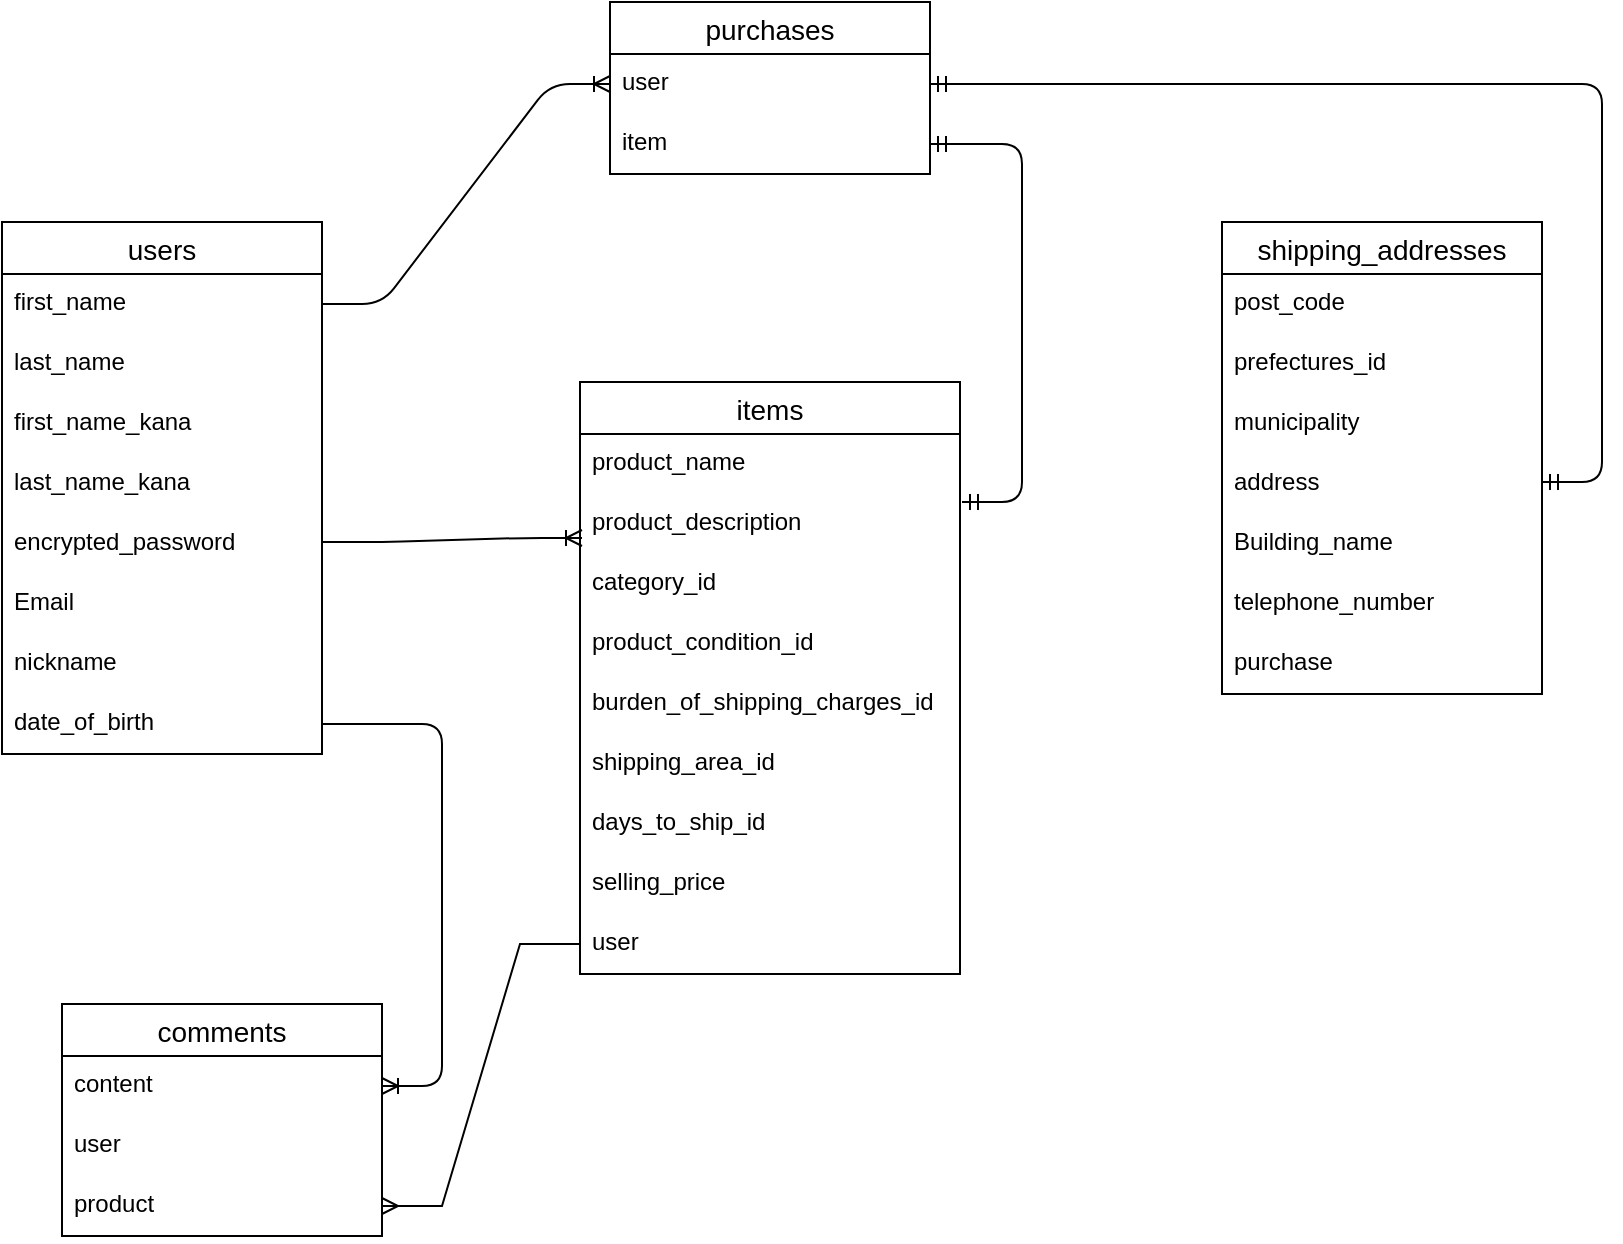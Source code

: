 <mxfile>
    <diagram id="SIw39cx22LK1VB-GWBFv" name="ページ1">
        <mxGraphModel dx="868" dy="722" grid="1" gridSize="10" guides="1" tooltips="1" connect="1" arrows="1" fold="1" page="1" pageScale="1" pageWidth="827" pageHeight="1169" math="0" shadow="0">
            <root>
                <mxCell id="0"/>
                <mxCell id="1" parent="0"/>
                <mxCell id="42" value="items" style="swimlane;fontStyle=0;childLayout=stackLayout;horizontal=1;startSize=26;horizontalStack=0;resizeParent=1;resizeParentMax=0;resizeLast=0;collapsible=1;marginBottom=0;align=center;fontSize=14;" parent="1" vertex="1">
                    <mxGeometry x="319" y="330" width="190" height="296" as="geometry"/>
                </mxCell>
                <mxCell id="44" value="product_name" style="text;strokeColor=none;fillColor=none;spacingLeft=4;spacingRight=4;overflow=hidden;rotatable=0;points=[[0,0.5],[1,0.5]];portConstraint=eastwest;fontSize=12;" parent="42" vertex="1">
                    <mxGeometry y="26" width="190" height="30" as="geometry"/>
                </mxCell>
                <mxCell id="45" value="product_description" style="text;strokeColor=none;fillColor=none;spacingLeft=4;spacingRight=4;overflow=hidden;rotatable=0;points=[[0,0.5],[1,0.5]];portConstraint=eastwest;fontSize=12;" parent="42" vertex="1">
                    <mxGeometry y="56" width="190" height="30" as="geometry"/>
                </mxCell>
                <mxCell id="57" value="category_id  " style="text;strokeColor=none;fillColor=none;spacingLeft=4;spacingRight=4;overflow=hidden;rotatable=0;points=[[0,0.5],[1,0.5]];portConstraint=eastwest;fontSize=12;" parent="42" vertex="1">
                    <mxGeometry y="86" width="190" height="30" as="geometry"/>
                </mxCell>
                <mxCell id="60" value="product_condition_id " style="text;strokeColor=none;fillColor=none;spacingLeft=4;spacingRight=4;overflow=hidden;rotatable=0;points=[[0,0.5],[1,0.5]];portConstraint=eastwest;fontSize=12;" parent="42" vertex="1">
                    <mxGeometry y="116" width="190" height="30" as="geometry"/>
                </mxCell>
                <mxCell id="62" value="burden_of_shipping_charges_id" style="text;strokeColor=none;fillColor=none;spacingLeft=4;spacingRight=4;overflow=hidden;rotatable=0;points=[[0,0.5],[1,0.5]];portConstraint=eastwest;fontSize=12;" parent="42" vertex="1">
                    <mxGeometry y="146" width="190" height="30" as="geometry"/>
                </mxCell>
                <mxCell id="63" value="shipping_area_id" style="text;strokeColor=none;fillColor=none;spacingLeft=4;spacingRight=4;overflow=hidden;rotatable=0;points=[[0,0.5],[1,0.5]];portConstraint=eastwest;fontSize=12;" parent="42" vertex="1">
                    <mxGeometry y="176" width="190" height="30" as="geometry"/>
                </mxCell>
                <mxCell id="64" value="days_to_ship_id" style="text;strokeColor=none;fillColor=none;spacingLeft=4;spacingRight=4;overflow=hidden;rotatable=0;points=[[0,0.5],[1,0.5]];portConstraint=eastwest;fontSize=12;" parent="42" vertex="1">
                    <mxGeometry y="206" width="190" height="30" as="geometry"/>
                </mxCell>
                <mxCell id="65" value="selling_price" style="text;strokeColor=none;fillColor=none;spacingLeft=4;spacingRight=4;overflow=hidden;rotatable=0;points=[[0,0.5],[1,0.5]];portConstraint=eastwest;fontSize=12;" parent="42" vertex="1">
                    <mxGeometry y="236" width="190" height="30" as="geometry"/>
                </mxCell>
                <mxCell id="66" value="user" style="text;strokeColor=none;fillColor=none;spacingLeft=4;spacingRight=4;overflow=hidden;rotatable=0;points=[[0,0.5],[1,0.5]];portConstraint=eastwest;fontSize=12;" parent="42" vertex="1">
                    <mxGeometry y="266" width="190" height="30" as="geometry"/>
                </mxCell>
                <mxCell id="46" value="users" style="swimlane;fontStyle=0;childLayout=stackLayout;horizontal=1;startSize=26;horizontalStack=0;resizeParent=1;resizeParentMax=0;resizeLast=0;collapsible=1;marginBottom=0;align=center;fontSize=14;rounded=0;" parent="1" vertex="1">
                    <mxGeometry x="30" y="250" width="160" height="266" as="geometry"/>
                </mxCell>
                <mxCell id="47" value="first_name" style="text;strokeColor=none;fillColor=none;spacingLeft=4;spacingRight=4;overflow=hidden;rotatable=0;points=[[0,0.5],[1,0.5]];portConstraint=eastwest;fontSize=12;" parent="46" vertex="1">
                    <mxGeometry y="26" width="160" height="30" as="geometry"/>
                </mxCell>
                <mxCell id="91" value="last_name" style="text;strokeColor=none;fillColor=none;spacingLeft=4;spacingRight=4;overflow=hidden;rotatable=0;points=[[0,0.5],[1,0.5]];portConstraint=eastwest;fontSize=12;" parent="46" vertex="1">
                    <mxGeometry y="56" width="160" height="30" as="geometry"/>
                </mxCell>
                <mxCell id="103" value="first_name_kana" style="text;strokeColor=none;fillColor=none;spacingLeft=4;spacingRight=4;overflow=hidden;rotatable=0;points=[[0,0.5],[1,0.5]];portConstraint=eastwest;fontSize=12;" vertex="1" parent="46">
                    <mxGeometry y="86" width="160" height="30" as="geometry"/>
                </mxCell>
                <mxCell id="104" value="last_name_kana" style="text;strokeColor=none;fillColor=none;spacingLeft=4;spacingRight=4;overflow=hidden;rotatable=0;points=[[0,0.5],[1,0.5]];portConstraint=eastwest;fontSize=12;" vertex="1" parent="46">
                    <mxGeometry y="116" width="160" height="30" as="geometry"/>
                </mxCell>
                <mxCell id="53" value="encrypted_password" style="text;strokeColor=none;fillColor=none;spacingLeft=4;spacingRight=4;overflow=hidden;rotatable=0;points=[[0,0.5],[1,0.5]];portConstraint=eastwest;fontSize=12;" parent="46" vertex="1">
                    <mxGeometry y="146" width="160" height="30" as="geometry"/>
                </mxCell>
                <mxCell id="54" value="Email" style="text;strokeColor=none;fillColor=none;spacingLeft=4;spacingRight=4;overflow=hidden;rotatable=0;points=[[0,0.5],[1,0.5]];portConstraint=eastwest;fontSize=12;" parent="46" vertex="1">
                    <mxGeometry y="176" width="160" height="30" as="geometry"/>
                </mxCell>
                <mxCell id="55" value="nickname" style="text;strokeColor=none;fillColor=none;spacingLeft=4;spacingRight=4;overflow=hidden;rotatable=0;points=[[0,0.5],[1,0.5]];portConstraint=eastwest;fontSize=12;" parent="46" vertex="1">
                    <mxGeometry y="206" width="160" height="30" as="geometry"/>
                </mxCell>
                <mxCell id="56" value="date_of_birth" style="text;strokeColor=none;fillColor=none;spacingLeft=4;spacingRight=4;overflow=hidden;rotatable=0;points=[[0,0.5],[1,0.5]];portConstraint=eastwest;fontSize=12;" parent="46" vertex="1">
                    <mxGeometry y="236" width="160" height="30" as="geometry"/>
                </mxCell>
                <mxCell id="67" value="purchases" style="swimlane;fontStyle=0;childLayout=stackLayout;horizontal=1;startSize=26;horizontalStack=0;resizeParent=1;resizeParentMax=0;resizeLast=0;collapsible=1;marginBottom=0;align=center;fontSize=14;rounded=0;" parent="1" vertex="1">
                    <mxGeometry x="334" y="140" width="160" height="86" as="geometry"/>
                </mxCell>
                <mxCell id="68" value="user" style="text;strokeColor=none;fillColor=none;spacingLeft=4;spacingRight=4;overflow=hidden;rotatable=0;points=[[0,0.5],[1,0.5]];portConstraint=eastwest;fontSize=12;" parent="67" vertex="1">
                    <mxGeometry y="26" width="160" height="30" as="geometry"/>
                </mxCell>
                <mxCell id="69" value="item" style="text;strokeColor=none;fillColor=none;spacingLeft=4;spacingRight=4;overflow=hidden;rotatable=0;points=[[0,0.5],[1,0.5]];portConstraint=eastwest;fontSize=12;" parent="67" vertex="1">
                    <mxGeometry y="56" width="160" height="30" as="geometry"/>
                </mxCell>
                <mxCell id="71" value="shipping_addresses" style="swimlane;fontStyle=0;childLayout=stackLayout;horizontal=1;startSize=26;horizontalStack=0;resizeParent=1;resizeParentMax=0;resizeLast=0;collapsible=1;marginBottom=0;align=center;fontSize=14;rounded=0;" parent="1" vertex="1">
                    <mxGeometry x="640" y="250" width="160" height="236" as="geometry"/>
                </mxCell>
                <mxCell id="72" value="post_code" style="text;strokeColor=none;fillColor=none;spacingLeft=4;spacingRight=4;overflow=hidden;rotatable=0;points=[[0,0.5],[1,0.5]];portConstraint=eastwest;fontSize=12;" parent="71" vertex="1">
                    <mxGeometry y="26" width="160" height="30" as="geometry"/>
                </mxCell>
                <mxCell id="73" value="prefectures_id " style="text;strokeColor=none;fillColor=none;spacingLeft=4;spacingRight=4;overflow=hidden;rotatable=0;points=[[0,0.5],[1,0.5]];portConstraint=eastwest;fontSize=12;" parent="71" vertex="1">
                    <mxGeometry y="56" width="160" height="30" as="geometry"/>
                </mxCell>
                <mxCell id="74" value="municipality" style="text;strokeColor=none;fillColor=none;spacingLeft=4;spacingRight=4;overflow=hidden;rotatable=0;points=[[0,0.5],[1,0.5]];portConstraint=eastwest;fontSize=12;" parent="71" vertex="1">
                    <mxGeometry y="86" width="160" height="30" as="geometry"/>
                </mxCell>
                <mxCell id="75" value="address" style="text;strokeColor=none;fillColor=none;spacingLeft=4;spacingRight=4;overflow=hidden;rotatable=0;points=[[0,0.5],[1,0.5]];portConstraint=eastwest;fontSize=12;" parent="71" vertex="1">
                    <mxGeometry y="116" width="160" height="30" as="geometry"/>
                </mxCell>
                <mxCell id="76" value="Building_name" style="text;strokeColor=none;fillColor=none;spacingLeft=4;spacingRight=4;overflow=hidden;rotatable=0;points=[[0,0.5],[1,0.5]];portConstraint=eastwest;fontSize=12;" parent="71" vertex="1">
                    <mxGeometry y="146" width="160" height="30" as="geometry"/>
                </mxCell>
                <mxCell id="77" value="telephone_number" style="text;strokeColor=none;fillColor=none;spacingLeft=4;spacingRight=4;overflow=hidden;rotatable=0;points=[[0,0.5],[1,0.5]];portConstraint=eastwest;fontSize=12;" parent="71" vertex="1">
                    <mxGeometry y="176" width="160" height="30" as="geometry"/>
                </mxCell>
                <mxCell id="105" value="purchase " style="text;strokeColor=none;fillColor=none;spacingLeft=4;spacingRight=4;overflow=hidden;rotatable=0;points=[[0,0.5],[1,0.5]];portConstraint=eastwest;fontSize=12;" vertex="1" parent="71">
                    <mxGeometry y="206" width="160" height="30" as="geometry"/>
                </mxCell>
                <mxCell id="79" value="" style="edgeStyle=entityRelationEdgeStyle;fontSize=12;html=1;endArrow=ERoneToMany;" parent="1" edge="1">
                    <mxGeometry width="100" height="100" relative="1" as="geometry">
                        <mxPoint x="190" y="410" as="sourcePoint"/>
                        <mxPoint x="320" y="408" as="targetPoint"/>
                    </mxGeometry>
                </mxCell>
                <mxCell id="92" value="comments" style="swimlane;fontStyle=0;childLayout=stackLayout;horizontal=1;startSize=26;horizontalStack=0;resizeParent=1;resizeParentMax=0;resizeLast=0;collapsible=1;marginBottom=0;align=center;fontSize=14;" parent="1" vertex="1">
                    <mxGeometry x="60" y="641" width="160" height="116" as="geometry"/>
                </mxCell>
                <mxCell id="93" value="content" style="text;strokeColor=none;fillColor=none;spacingLeft=4;spacingRight=4;overflow=hidden;rotatable=0;points=[[0,0.5],[1,0.5]];portConstraint=eastwest;fontSize=12;" parent="92" vertex="1">
                    <mxGeometry y="26" width="160" height="30" as="geometry"/>
                </mxCell>
                <mxCell id="94" value="user" style="text;strokeColor=none;fillColor=none;spacingLeft=4;spacingRight=4;overflow=hidden;rotatable=0;points=[[0,0.5],[1,0.5]];portConstraint=eastwest;fontSize=12;" parent="92" vertex="1">
                    <mxGeometry y="56" width="160" height="30" as="geometry"/>
                </mxCell>
                <mxCell id="95" value="product" style="text;strokeColor=none;fillColor=none;spacingLeft=4;spacingRight=4;overflow=hidden;rotatable=0;points=[[0,0.5],[1,0.5]];portConstraint=eastwest;fontSize=12;" parent="92" vertex="1">
                    <mxGeometry y="86" width="160" height="30" as="geometry"/>
                </mxCell>
                <mxCell id="97" value="" style="edgeStyle=entityRelationEdgeStyle;fontSize=12;html=1;endArrow=ERmandOne;startArrow=ERmandOne;entryX=1;entryY=0.5;entryDx=0;entryDy=0;" parent="1" target="68" edge="1">
                    <mxGeometry width="100" height="100" relative="1" as="geometry">
                        <mxPoint x="800" y="380" as="sourcePoint"/>
                        <mxPoint x="770" y="455" as="targetPoint"/>
                    </mxGeometry>
                </mxCell>
                <mxCell id="98" value="" style="edgeStyle=entityRelationEdgeStyle;fontSize=12;html=1;endArrow=ERoneToMany;exitX=1;exitY=0.5;exitDx=0;exitDy=0;" parent="1" source="56" target="93" edge="1">
                    <mxGeometry width="100" height="100" relative="1" as="geometry">
                        <mxPoint x="120" y="458" as="sourcePoint"/>
                        <mxPoint x="190" y="630" as="targetPoint"/>
                    </mxGeometry>
                </mxCell>
                <mxCell id="108" value="" style="edgeStyle=entityRelationEdgeStyle;fontSize=12;html=1;endArrow=ERoneToMany;entryX=0;entryY=0.5;entryDx=0;entryDy=0;exitX=1;exitY=0.5;exitDx=0;exitDy=0;" edge="1" parent="1" source="47" target="68">
                    <mxGeometry width="100" height="100" relative="1" as="geometry">
                        <mxPoint x="180" y="330" as="sourcePoint"/>
                        <mxPoint x="510" y="290" as="targetPoint"/>
                    </mxGeometry>
                </mxCell>
                <mxCell id="78" value="" style="edgeStyle=entityRelationEdgeStyle;fontSize=12;html=1;endArrow=ERmandOne;startArrow=ERmandOne;" parent="1" target="69" edge="1">
                    <mxGeometry width="100" height="100" relative="1" as="geometry">
                        <mxPoint x="510" y="390" as="sourcePoint"/>
                        <mxPoint x="364" y="36" as="targetPoint"/>
                    </mxGeometry>
                </mxCell>
                <mxCell id="111" value="" style="edgeStyle=entityRelationEdgeStyle;fontSize=12;html=1;endArrow=ERmany;rounded=0;exitX=0;exitY=0.5;exitDx=0;exitDy=0;" edge="1" parent="1" source="66" target="95">
                    <mxGeometry width="100" height="100" relative="1" as="geometry">
                        <mxPoint x="330" y="830" as="sourcePoint"/>
                        <mxPoint x="430" y="730" as="targetPoint"/>
                    </mxGeometry>
                </mxCell>
            </root>
        </mxGraphModel>
    </diagram>
</mxfile>